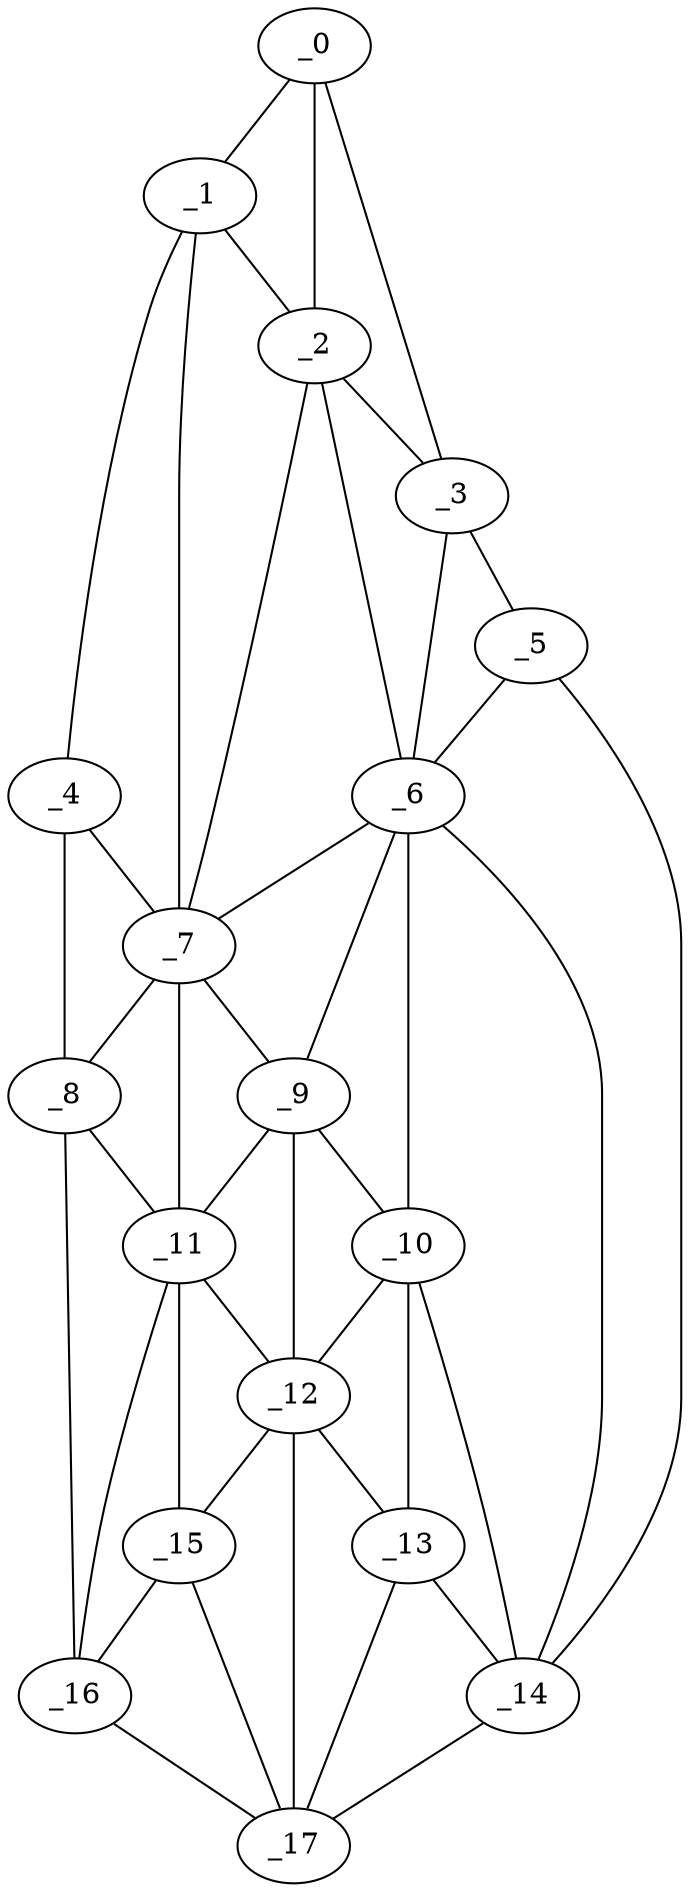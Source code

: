 graph "obj28__0.gxl" {
	_0	 [x=4,
		y=42];
	_1	 [x=27,
		y=103];
	_0 -- _1	 [valence=1];
	_2	 [x=30,
		y=37];
	_0 -- _2	 [valence=2];
	_3	 [x=33,
		y=26];
	_0 -- _3	 [valence=1];
	_1 -- _2	 [valence=2];
	_4	 [x=42,
		y=107];
	_1 -- _4	 [valence=1];
	_7	 [x=65,
		y=72];
	_1 -- _7	 [valence=2];
	_2 -- _3	 [valence=2];
	_6	 [x=48,
		y=25];
	_2 -- _6	 [valence=2];
	_2 -- _7	 [valence=1];
	_5	 [x=46,
		y=19];
	_3 -- _5	 [valence=1];
	_3 -- _6	 [valence=2];
	_4 -- _7	 [valence=1];
	_8	 [x=78,
		y=108];
	_4 -- _8	 [valence=1];
	_5 -- _6	 [valence=1];
	_14	 [x=92,
		y=36];
	_5 -- _14	 [valence=1];
	_6 -- _7	 [valence=1];
	_9	 [x=85,
		y=57];
	_6 -- _9	 [valence=1];
	_10	 [x=87,
		y=51];
	_6 -- _10	 [valence=2];
	_6 -- _14	 [valence=2];
	_7 -- _8	 [valence=2];
	_7 -- _9	 [valence=1];
	_11	 [x=89,
		y=69];
	_7 -- _11	 [valence=1];
	_8 -- _11	 [valence=2];
	_16	 [x=103,
		y=103];
	_8 -- _16	 [valence=1];
	_9 -- _10	 [valence=2];
	_9 -- _11	 [valence=2];
	_12	 [x=90,
		y=57];
	_9 -- _12	 [valence=1];
	_10 -- _12	 [valence=2];
	_13	 [x=91,
		y=45];
	_10 -- _13	 [valence=2];
	_10 -- _14	 [valence=1];
	_11 -- _12	 [valence=2];
	_15	 [x=93,
		y=66];
	_11 -- _15	 [valence=2];
	_11 -- _16	 [valence=1];
	_12 -- _13	 [valence=2];
	_12 -- _15	 [valence=1];
	_17	 [x=111,
		y=46];
	_12 -- _17	 [valence=2];
	_13 -- _14	 [valence=1];
	_13 -- _17	 [valence=1];
	_14 -- _17	 [valence=1];
	_15 -- _16	 [valence=2];
	_15 -- _17	 [valence=1];
	_16 -- _17	 [valence=1];
}
